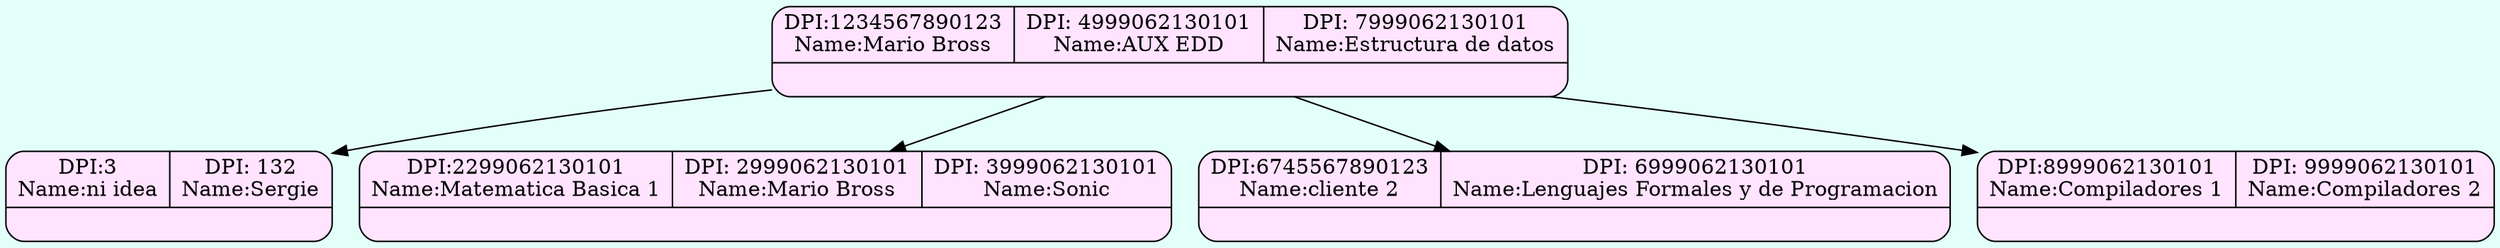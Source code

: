 digraph structs {
  bgcolor = "#E3FFFA"
 node [shape=Mrecord fillcolor="#FFE3FF" style =filled];
struct1312041202[label="{{DPI:1234567890123\nName:Mario Bross|DPI: 4999062130101\nName:AUX EDD|DPI: 7999062130101\nName:Estructura de datos}|<here>}"];
struct222338922[label="{{DPI:3\nName:ni idea|DPI: 132\nName:Sergie}|<here>}"];
struct418354459[label="{{DPI:2299062130101\nName:Matematica Basica 1|DPI: 2999062130101\nName:Mario Bross|DPI: 3999062130101\nName:Sonic}|<here>}"];
struct463907292[label="{{DPI:6745567890123\nName:cliente 2|DPI: 6999062130101\nName:Lenguajes Formales y de Programacion}|<here>}"];
struct1958371810[label="{{DPI:8999062130101\nName:Compiladores 1|DPI: 9999062130101\nName:Compiladores 2}|<here>}"];

struct1312041202->struct222338922;
struct1312041202->struct418354459;
struct1312041202->struct463907292;
struct1312041202->struct1958371810;
}